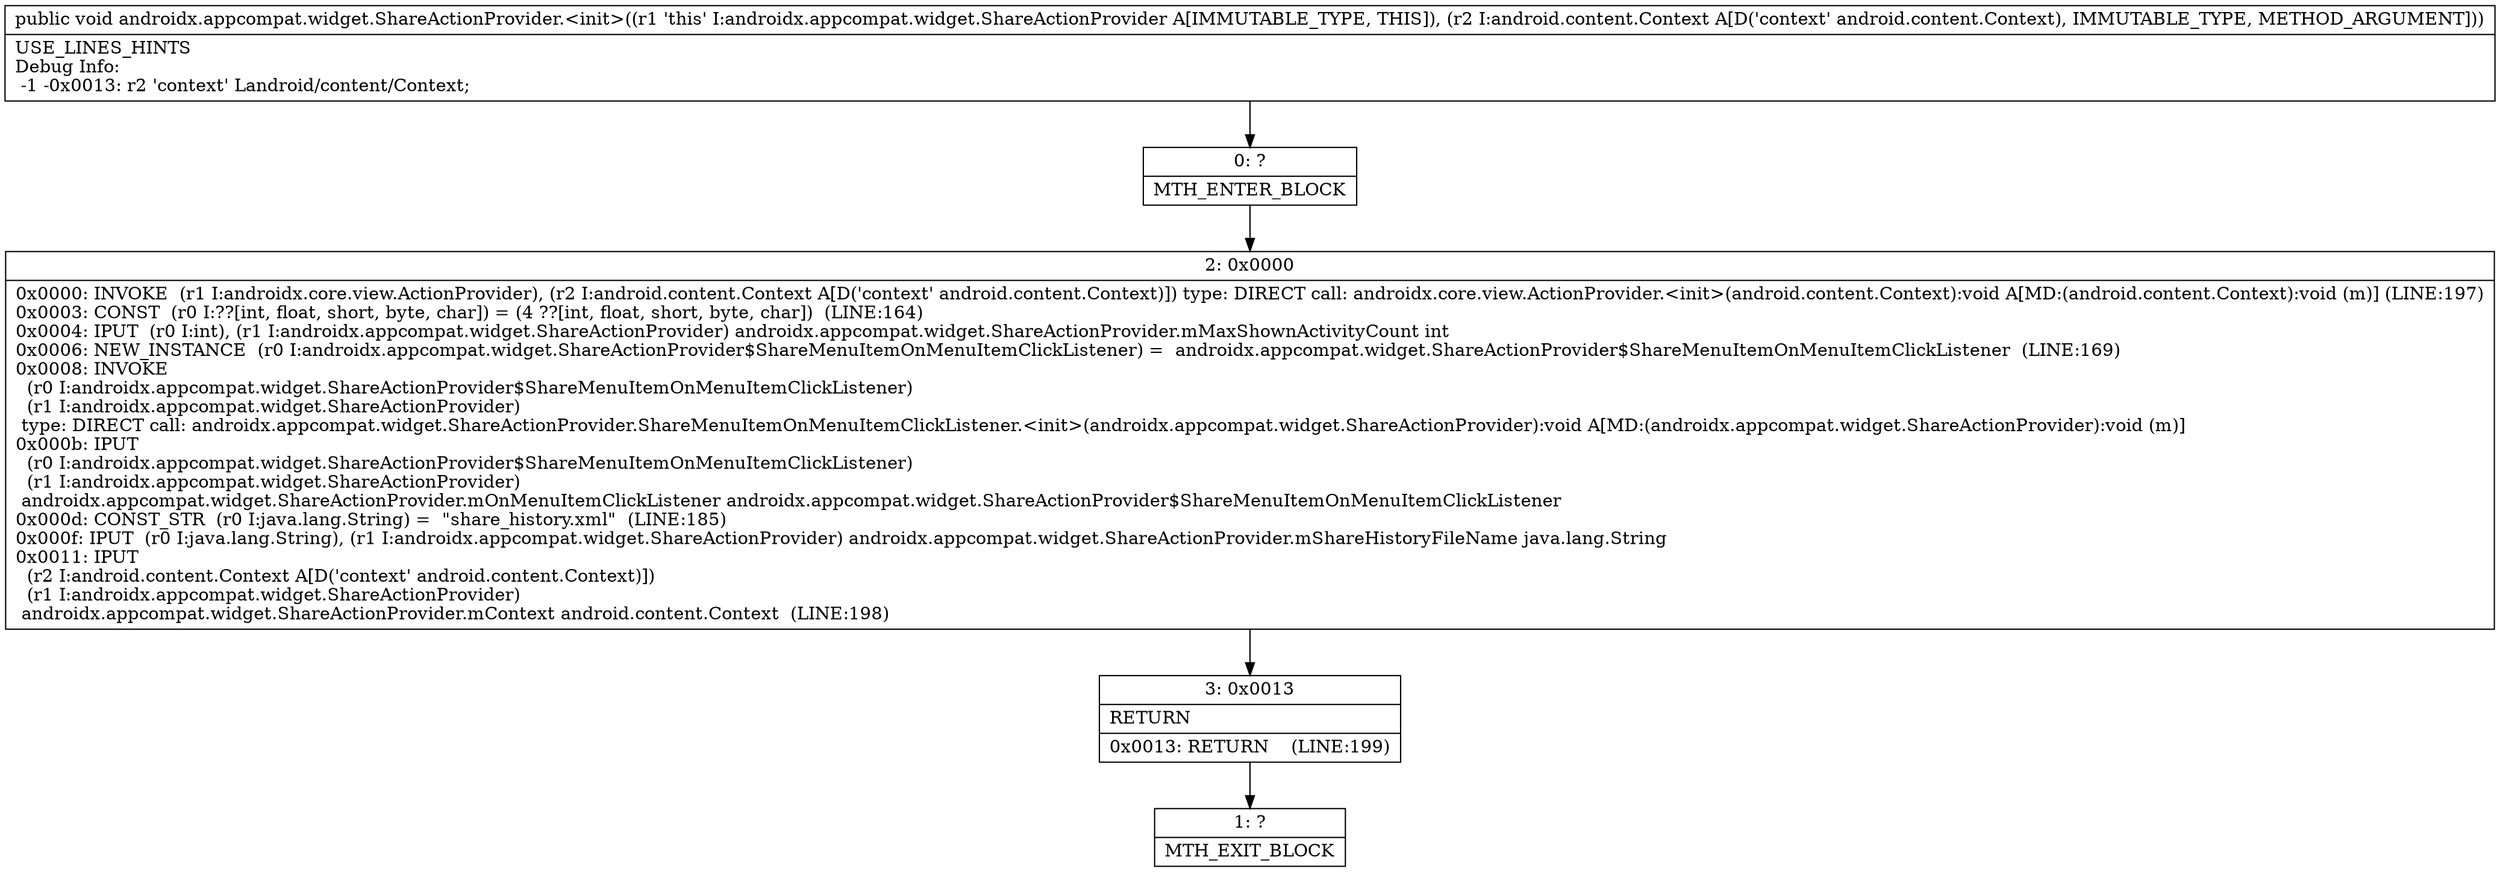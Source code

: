 digraph "CFG forandroidx.appcompat.widget.ShareActionProvider.\<init\>(Landroid\/content\/Context;)V" {
Node_0 [shape=record,label="{0\:\ ?|MTH_ENTER_BLOCK\l}"];
Node_2 [shape=record,label="{2\:\ 0x0000|0x0000: INVOKE  (r1 I:androidx.core.view.ActionProvider), (r2 I:android.content.Context A[D('context' android.content.Context)]) type: DIRECT call: androidx.core.view.ActionProvider.\<init\>(android.content.Context):void A[MD:(android.content.Context):void (m)] (LINE:197)\l0x0003: CONST  (r0 I:??[int, float, short, byte, char]) = (4 ??[int, float, short, byte, char])  (LINE:164)\l0x0004: IPUT  (r0 I:int), (r1 I:androidx.appcompat.widget.ShareActionProvider) androidx.appcompat.widget.ShareActionProvider.mMaxShownActivityCount int \l0x0006: NEW_INSTANCE  (r0 I:androidx.appcompat.widget.ShareActionProvider$ShareMenuItemOnMenuItemClickListener) =  androidx.appcompat.widget.ShareActionProvider$ShareMenuItemOnMenuItemClickListener  (LINE:169)\l0x0008: INVOKE  \l  (r0 I:androidx.appcompat.widget.ShareActionProvider$ShareMenuItemOnMenuItemClickListener)\l  (r1 I:androidx.appcompat.widget.ShareActionProvider)\l type: DIRECT call: androidx.appcompat.widget.ShareActionProvider.ShareMenuItemOnMenuItemClickListener.\<init\>(androidx.appcompat.widget.ShareActionProvider):void A[MD:(androidx.appcompat.widget.ShareActionProvider):void (m)]\l0x000b: IPUT  \l  (r0 I:androidx.appcompat.widget.ShareActionProvider$ShareMenuItemOnMenuItemClickListener)\l  (r1 I:androidx.appcompat.widget.ShareActionProvider)\l androidx.appcompat.widget.ShareActionProvider.mOnMenuItemClickListener androidx.appcompat.widget.ShareActionProvider$ShareMenuItemOnMenuItemClickListener \l0x000d: CONST_STR  (r0 I:java.lang.String) =  \"share_history.xml\"  (LINE:185)\l0x000f: IPUT  (r0 I:java.lang.String), (r1 I:androidx.appcompat.widget.ShareActionProvider) androidx.appcompat.widget.ShareActionProvider.mShareHistoryFileName java.lang.String \l0x0011: IPUT  \l  (r2 I:android.content.Context A[D('context' android.content.Context)])\l  (r1 I:androidx.appcompat.widget.ShareActionProvider)\l androidx.appcompat.widget.ShareActionProvider.mContext android.content.Context  (LINE:198)\l}"];
Node_3 [shape=record,label="{3\:\ 0x0013|RETURN\l|0x0013: RETURN    (LINE:199)\l}"];
Node_1 [shape=record,label="{1\:\ ?|MTH_EXIT_BLOCK\l}"];
MethodNode[shape=record,label="{public void androidx.appcompat.widget.ShareActionProvider.\<init\>((r1 'this' I:androidx.appcompat.widget.ShareActionProvider A[IMMUTABLE_TYPE, THIS]), (r2 I:android.content.Context A[D('context' android.content.Context), IMMUTABLE_TYPE, METHOD_ARGUMENT]))  | USE_LINES_HINTS\lDebug Info:\l  \-1 \-0x0013: r2 'context' Landroid\/content\/Context;\l}"];
MethodNode -> Node_0;Node_0 -> Node_2;
Node_2 -> Node_3;
Node_3 -> Node_1;
}

